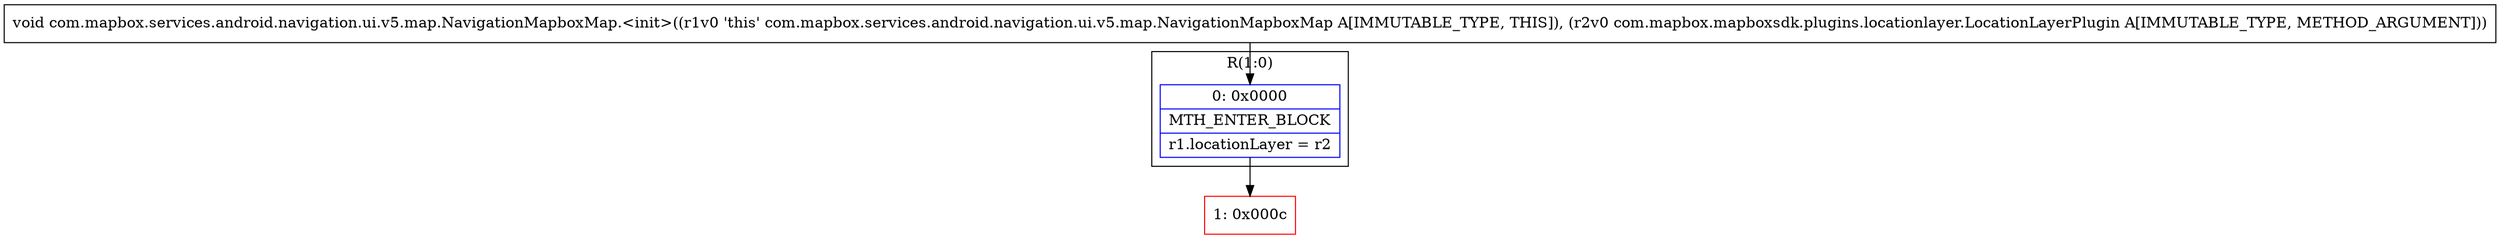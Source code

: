 digraph "CFG forcom.mapbox.services.android.navigation.ui.v5.map.NavigationMapboxMap.\<init\>(Lcom\/mapbox\/mapboxsdk\/plugins\/locationlayer\/LocationLayerPlugin;)V" {
subgraph cluster_Region_970367101 {
label = "R(1:0)";
node [shape=record,color=blue];
Node_0 [shape=record,label="{0\:\ 0x0000|MTH_ENTER_BLOCK\l|r1.locationLayer = r2\l}"];
}
Node_1 [shape=record,color=red,label="{1\:\ 0x000c}"];
MethodNode[shape=record,label="{void com.mapbox.services.android.navigation.ui.v5.map.NavigationMapboxMap.\<init\>((r1v0 'this' com.mapbox.services.android.navigation.ui.v5.map.NavigationMapboxMap A[IMMUTABLE_TYPE, THIS]), (r2v0 com.mapbox.mapboxsdk.plugins.locationlayer.LocationLayerPlugin A[IMMUTABLE_TYPE, METHOD_ARGUMENT])) }"];
MethodNode -> Node_0;
Node_0 -> Node_1;
}

